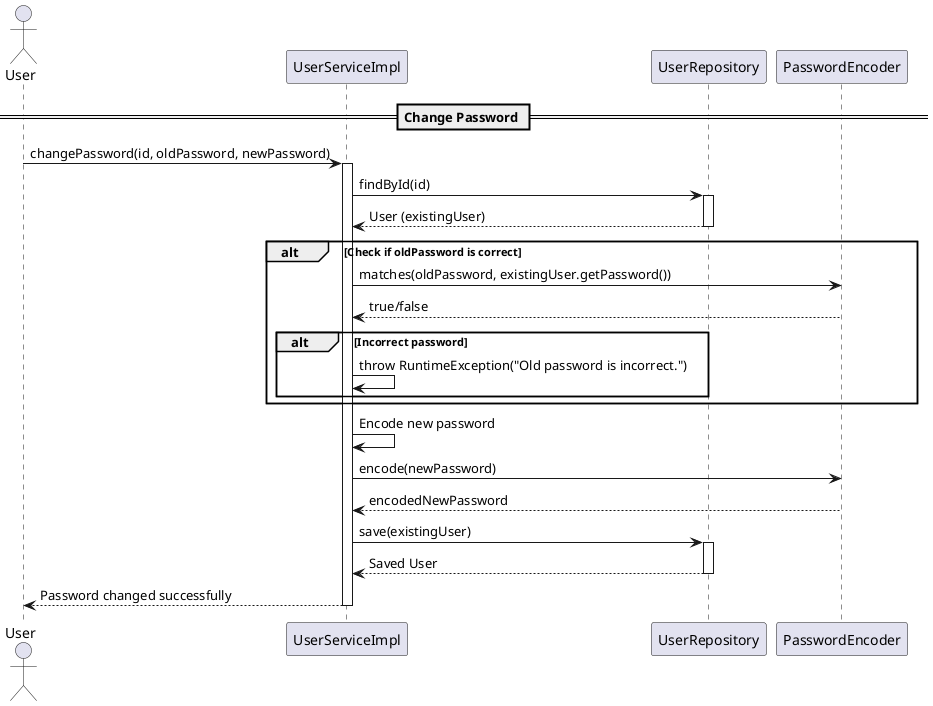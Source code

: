 @startuml changePassword

actor User
participant "UserServiceImpl" as UserService
participant "UserRepository" as Repository
participant "PasswordEncoder" as PasswordEncoder

== Change Password ==
User -> UserService: changePassword(id, oldPassword, newPassword)
activate UserService

UserService -> Repository: findById(id)
activate Repository
Repository --> UserService: User (existingUser)
deactivate Repository

alt Check if oldPassword is correct
    UserService -> PasswordEncoder: matches(oldPassword, existingUser.getPassword())
    PasswordEncoder --> UserService: true/false
    alt Incorrect password
        UserService -> UserService: throw RuntimeException("Old password is incorrect.")
    end
end

UserService -> UserService: Encode new password
UserService -> PasswordEncoder: encode(newPassword)
PasswordEncoder --> UserService: encodedNewPassword

UserService -> Repository: save(existingUser)
activate Repository
Repository --> UserService: Saved User
deactivate Repository

UserService --> User: Password changed successfully
deactivate UserService

@enduml
